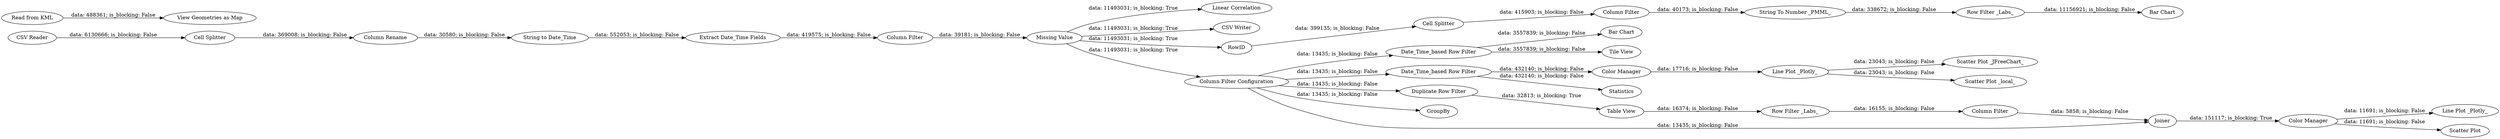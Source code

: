 digraph {
	"5692714224304534692_42" [label="Cell Splitter"]
	"5692714224304534692_98" [label="Line Plot _Plotly_"]
	"5692714224304534692_64" [label="Date_Time_based Row Filter"]
	"5692714224304534692_35" [label="Date_Time_based Row Filter"]
	"5692714224304534692_91" [label="Duplicate Row Filter"]
	"5692714224304534692_33" [label="Missing Value"]
	"5692714224304534692_80" [label="Scatter Plot _JFreeChart_"]
	"5692714224304534692_101" [label="Linear Correlation"]
	"5692714224304534692_63" [label="Bar Chart"]
	"5692714224304534692_93" [label="Row Filter _Labs_"]
	"5692714224304534692_61" [label=GroupBy]
	"5692714224304534692_29" [label="CSV Writer"]
	"5692714224304534692_89" [label="String To Number _PMML_"]
	"5692714224304534692_32" [label="Column Filter"]
	"5692714224304534692_90" [label="Row Filter _Labs_"]
	"5692714224304534692_44" [label="Color Manager"]
	"5692714224304534692_92" [label="Table View"]
	"5692714224304534692_45" [label="String to Date_Time"]
	"5692714224304534692_87" [label="Cell Splitter"]
	"5692714224304534692_58" [label=Statistics]
	"5692714224304534692_100" [label="Scatter Plot"]
	"5692714224304534692_67" [label="View Geometries as Map"]
	"5692714224304534692_88" [label="Column Filter"]
	"5692714224304534692_84" [label=RowID]
	"5692714224304534692_69" [label="Extract Date_Time Fields"]
	"5692714224304534692_73" [label="Tile View"]
	"5692714224304534692_83" [label="Bar Chart"]
	"5692714224304534692_43" [label="Column Rename"]
	"5692714224304534692_3" [label="CSV Reader"]
	"5692714224304534692_94" [label="Column Filter"]
	"5692714224304534692_40" [label="Line Plot _Plotly_"]
	"5692714224304534692_56" [label="Scatter Plot _local_"]
	"5692714224304534692_74" [label="Read from KML"]
	"5692714224304534692_52" [label="Column Filter Configuration"]
	"5692714224304534692_99" [label="Color Manager"]
	"5692714224304534692_96" [label=Joiner]
	"5692714224304534692_52" -> "5692714224304534692_64" [label="data: 13435; is_blocking: False"]
	"5692714224304534692_40" -> "5692714224304534692_56" [label="data: 23043; is_blocking: False"]
	"5692714224304534692_3" -> "5692714224304534692_42" [label="data: 6130666; is_blocking: False"]
	"5692714224304534692_93" -> "5692714224304534692_94" [label="data: 16155; is_blocking: False"]
	"5692714224304534692_84" -> "5692714224304534692_87" [label="data: 399135; is_blocking: False"]
	"5692714224304534692_33" -> "5692714224304534692_52" [label="data: 11493031; is_blocking: True"]
	"5692714224304534692_88" -> "5692714224304534692_89" [label="data: 40173; is_blocking: False"]
	"5692714224304534692_44" -> "5692714224304534692_40" [label="data: 17716; is_blocking: False"]
	"5692714224304534692_89" -> "5692714224304534692_90" [label="data: 338672; is_blocking: False"]
	"5692714224304534692_99" -> "5692714224304534692_100" [label="data: 11691; is_blocking: False"]
	"5692714224304534692_35" -> "5692714224304534692_58" [label="data: 432140; is_blocking: False"]
	"5692714224304534692_52" -> "5692714224304534692_96" [label="data: 13435; is_blocking: False"]
	"5692714224304534692_87" -> "5692714224304534692_88" [label="data: 415903; is_blocking: False"]
	"5692714224304534692_40" -> "5692714224304534692_80" [label="data: 23043; is_blocking: False"]
	"5692714224304534692_52" -> "5692714224304534692_61" [label="data: 13435; is_blocking: False"]
	"5692714224304534692_99" -> "5692714224304534692_98" [label="data: 11691; is_blocking: False"]
	"5692714224304534692_52" -> "5692714224304534692_91" [label="data: 13435; is_blocking: False"]
	"5692714224304534692_35" -> "5692714224304534692_44" [label="data: 432140; is_blocking: False"]
	"5692714224304534692_74" -> "5692714224304534692_67" [label="data: 488361; is_blocking: False"]
	"5692714224304534692_90" -> "5692714224304534692_83" [label="data: 11156921; is_blocking: False"]
	"5692714224304534692_52" -> "5692714224304534692_35" [label="data: 13435; is_blocking: False"]
	"5692714224304534692_33" -> "5692714224304534692_84" [label="data: 11493031; is_blocking: True"]
	"5692714224304534692_91" -> "5692714224304534692_92" [label="data: 32813; is_blocking: True"]
	"5692714224304534692_43" -> "5692714224304534692_45" [label="data: 30580; is_blocking: False"]
	"5692714224304534692_64" -> "5692714224304534692_63" [label="data: 3557839; is_blocking: False"]
	"5692714224304534692_64" -> "5692714224304534692_73" [label="data: 3557839; is_blocking: False"]
	"5692714224304534692_94" -> "5692714224304534692_96" [label="data: 5858; is_blocking: False"]
	"5692714224304534692_96" -> "5692714224304534692_99" [label="data: 151117; is_blocking: True"]
	"5692714224304534692_32" -> "5692714224304534692_33" [label="data: 39181; is_blocking: False"]
	"5692714224304534692_45" -> "5692714224304534692_69" [label="data: 552053; is_blocking: False"]
	"5692714224304534692_92" -> "5692714224304534692_93" [label="data: 16374; is_blocking: False"]
	"5692714224304534692_33" -> "5692714224304534692_101" [label="data: 11493031; is_blocking: True"]
	"5692714224304534692_33" -> "5692714224304534692_29" [label="data: 11493031; is_blocking: True"]
	"5692714224304534692_69" -> "5692714224304534692_32" [label="data: 419575; is_blocking: False"]
	"5692714224304534692_42" -> "5692714224304534692_43" [label="data: 369008; is_blocking: False"]
	rankdir=LR
}
